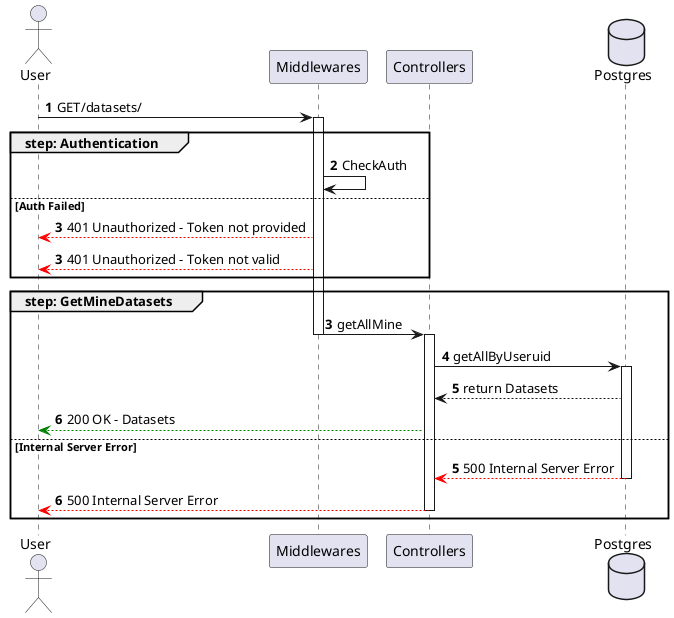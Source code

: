 @startuml

actor User

participant Middlewares
participant Controllers
database Postgres

autonumber 
User -> Middlewares ++: GET/datasets/
group step: Authentication
    Middlewares -> Middlewares : CheckAuth
else Auth Failed
    autonumber 3
    Middlewares --[#red]> User : 401 Unauthorized - Token not provided
    autonumber 3
    Middlewares --[#red]> User : 401 Unauthorized - Token not valid
end

group step: GetMineDatasets   
    autonumber 3
    Middlewares -> Controllers --++: getAllMine
    Controllers -> Postgres ++: getAllByUseruid
    Postgres --> Controllers : return Datasets
    Controllers --[#green]> User : 200 OK - Datasets
else Internal Server Error
    autonumber 5
    Postgres --[#red]> Controllers --: 500 Internal Server Error
    Controllers --[#red]> User --: 500 Internal Server Error
end

@enduml
